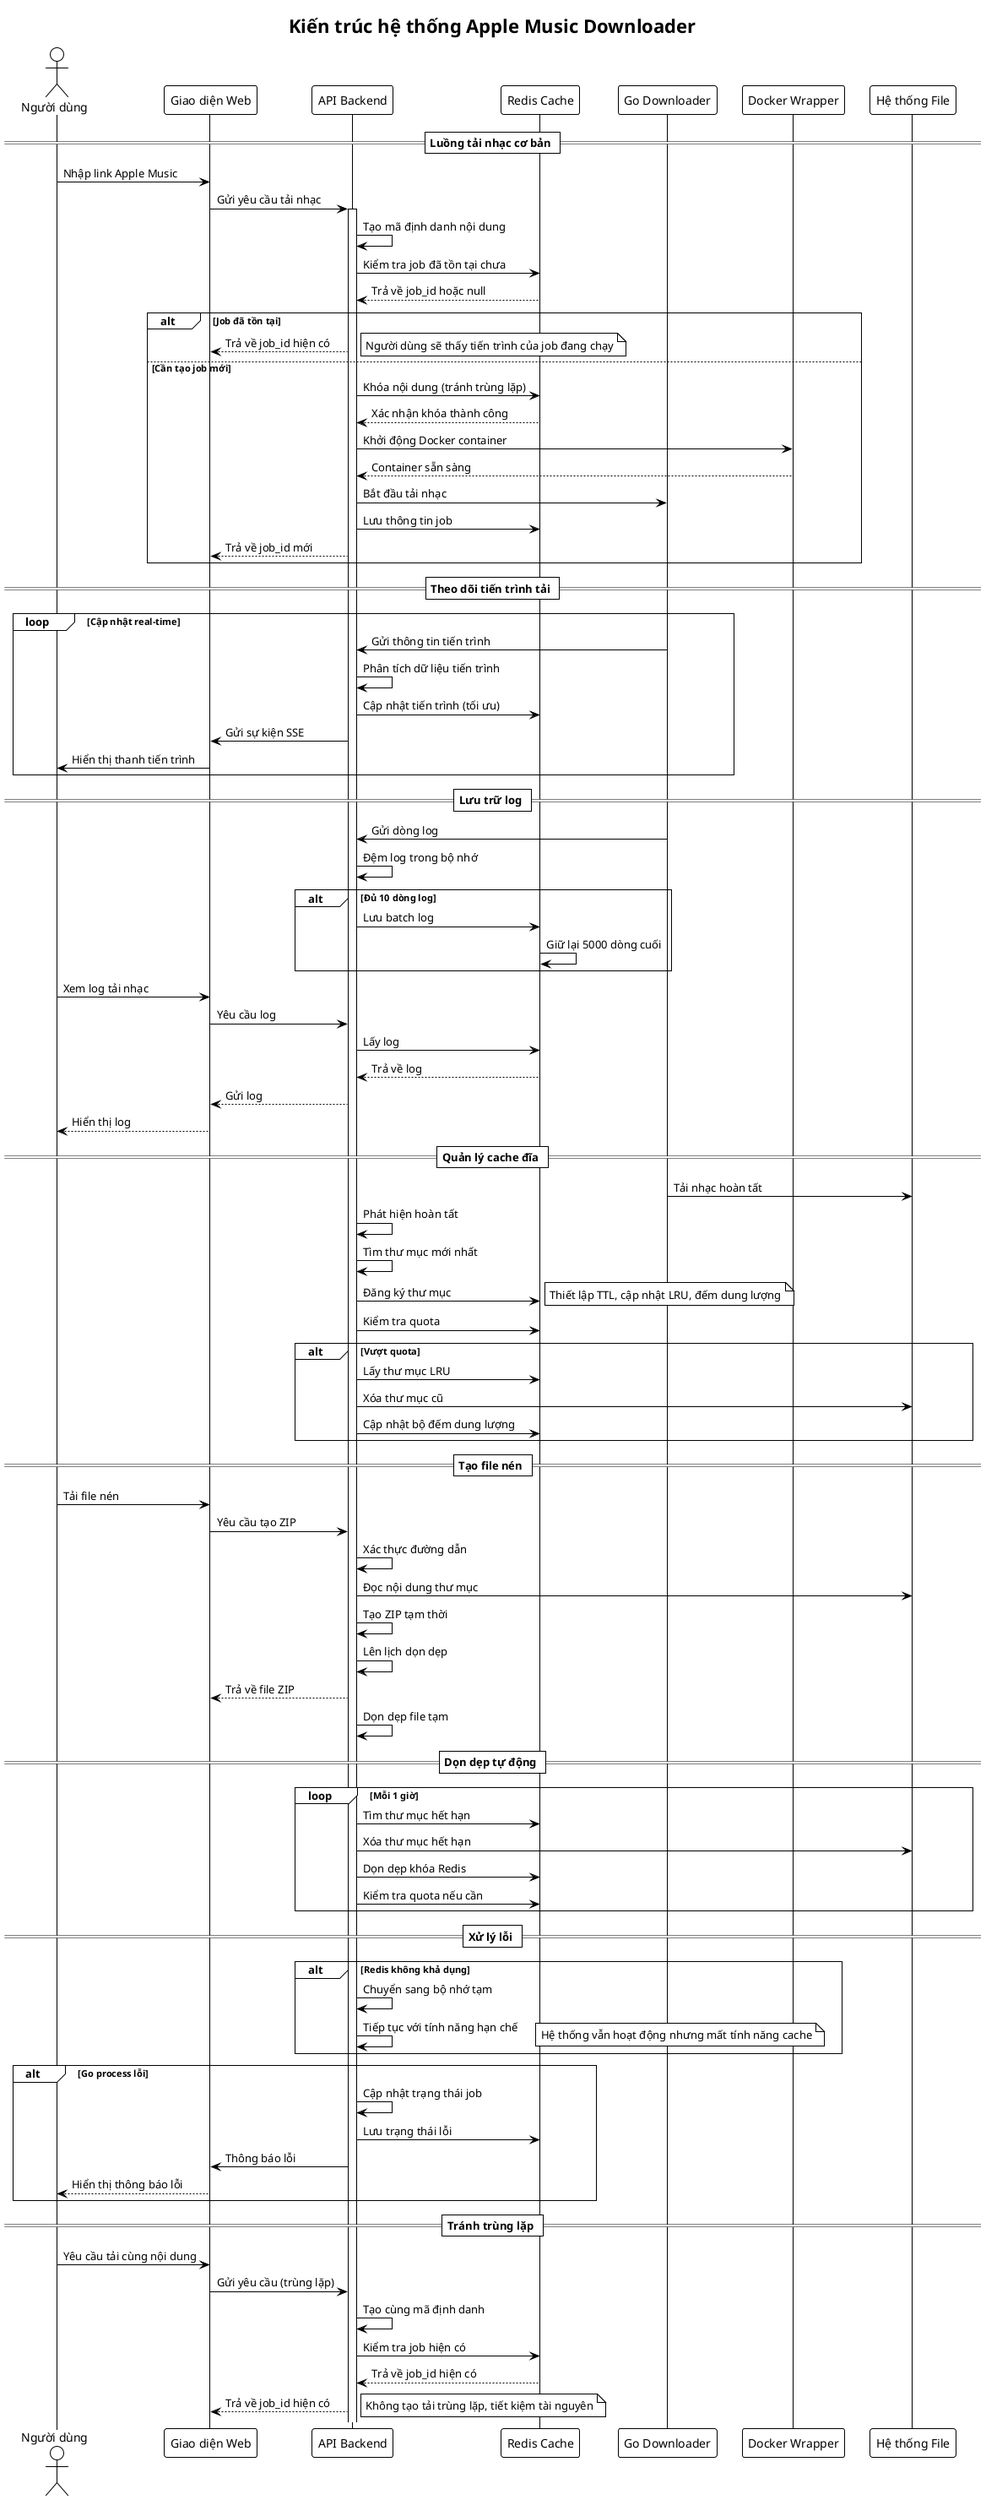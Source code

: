 @startuml System_Architecture
!theme plain
title Kiến trúc hệ thống Apple Music Downloader

actor "Người dùng" as User
participant "Giao diện Web" as Frontend
participant "API Backend" as Backend
participant "Redis Cache" as Redis
participant "Go Downloader" as GoModule
participant "Docker Wrapper" as Wrapper
participant "Hệ thống File" as FileSystem

== Luồng tải nhạc cơ bản ==

User -> Frontend: Nhập link Apple Music
Frontend -> Backend: Gửi yêu cầu tải nhạc
activate Backend

Backend -> Backend: Tạo mã định danh nội dung
Backend -> Redis: Kiểm tra job đã tồn tại chưa
Redis --> Backend: Trả về job_id hoặc null

alt Job đã tồn tại
    Backend --> Frontend: Trả về job_id hiện có
    note right: Người dùng sẽ thấy tiến trình của job đang chạy
else Cần tạo job mới
    Backend -> Redis: Khóa nội dung (tránh trùng lặp)
    Redis --> Backend: Xác nhận khóa thành công
    Backend -> Wrapper: Khởi động Docker container
    Wrapper --> Backend: Container sẵn sàng
    Backend -> GoModule: Bắt đầu tải nhạc
    Backend -> Redis: Lưu thông tin job
    Backend --> Frontend: Trả về job_id mới
end

== Theo dõi tiến trình tải ==

loop Cập nhật real-time
    GoModule -> Backend: Gửi thông tin tiến trình
    Backend -> Backend: Phân tích dữ liệu tiến trình
    Backend -> Redis: Cập nhật tiến trình (tối ưu)
    Backend -> Frontend: Gửi sự kiện SSE
    Frontend -> User: Hiển thị thanh tiến trình
end

== Lưu trữ log ==

GoModule -> Backend: Gửi dòng log
Backend -> Backend: Đệm log trong bộ nhớ
alt Đủ 10 dòng log
    Backend -> Redis: Lưu batch log
    Redis -> Redis: Giữ lại 5000 dòng cuối
end

User -> Frontend: Xem log tải nhạc
Frontend -> Backend: Yêu cầu log
Backend -> Redis: Lấy log
Redis --> Backend: Trả về log
Backend --> Frontend: Gửi log
Frontend --> User: Hiển thị log

== Quản lý cache đĩa ==

GoModule -> FileSystem: Tải nhạc hoàn tất
Backend -> Backend: Phát hiện hoàn tất
Backend -> Backend: Tìm thư mục mới nhất
Backend -> Redis: Đăng ký thư mục
note right: Thiết lập TTL, cập nhật LRU, đếm dung lượng

Backend -> Redis: Kiểm tra quota
alt Vượt quota
    Backend -> Redis: Lấy thư mục LRU
    Backend -> FileSystem: Xóa thư mục cũ
    Backend -> Redis: Cập nhật bộ đếm dung lượng
end

== Tạo file nén ==

User -> Frontend: Tải file nén
Frontend -> Backend: Yêu cầu tạo ZIP
Backend -> Backend: Xác thực đường dẫn
Backend -> FileSystem: Đọc nội dung thư mục
Backend -> Backend: Tạo ZIP tạm thời
Backend -> Backend: Lên lịch dọn dẹp
Backend --> Frontend: Trả về file ZIP
Backend -> Backend: Dọn dẹp file tạm

== Dọn dẹp tự động ==

loop Mỗi 1 giờ
    Backend -> Redis: Tìm thư mục hết hạn
    Backend -> FileSystem: Xóa thư mục hết hạn
    Backend -> Redis: Dọn dẹp khóa Redis
    Backend -> Redis: Kiểm tra quota nếu cần
end

== Xử lý lỗi ==

alt Redis không khả dụng
    Backend -> Backend: Chuyển sang bộ nhớ tạm
    Backend -> Backend: Tiếp tục với tính năng hạn chế
    note right: Hệ thống vẫn hoạt động nhưng mất tính năng cache
end

alt Go process lỗi
    Backend -> Backend: Cập nhật trạng thái job
    Backend -> Redis: Lưu trạng thái lỗi
    Backend -> Frontend: Thông báo lỗi
    Frontend --> User: Hiển thị thông báo lỗi
end

== Tránh trùng lặp ==

User -> Frontend: Yêu cầu tải cùng nội dung
Frontend -> Backend: Gửi yêu cầu (trùng lặp)
Backend -> Backend: Tạo cùng mã định danh
Backend -> Redis: Kiểm tra job hiện có
Redis --> Backend: Trả về job_id hiện có
Backend --> Frontend: Trả về job_id hiện có
note right: Không tạo tải trùng lặp, tiết kiệm tài nguyên

@enduml